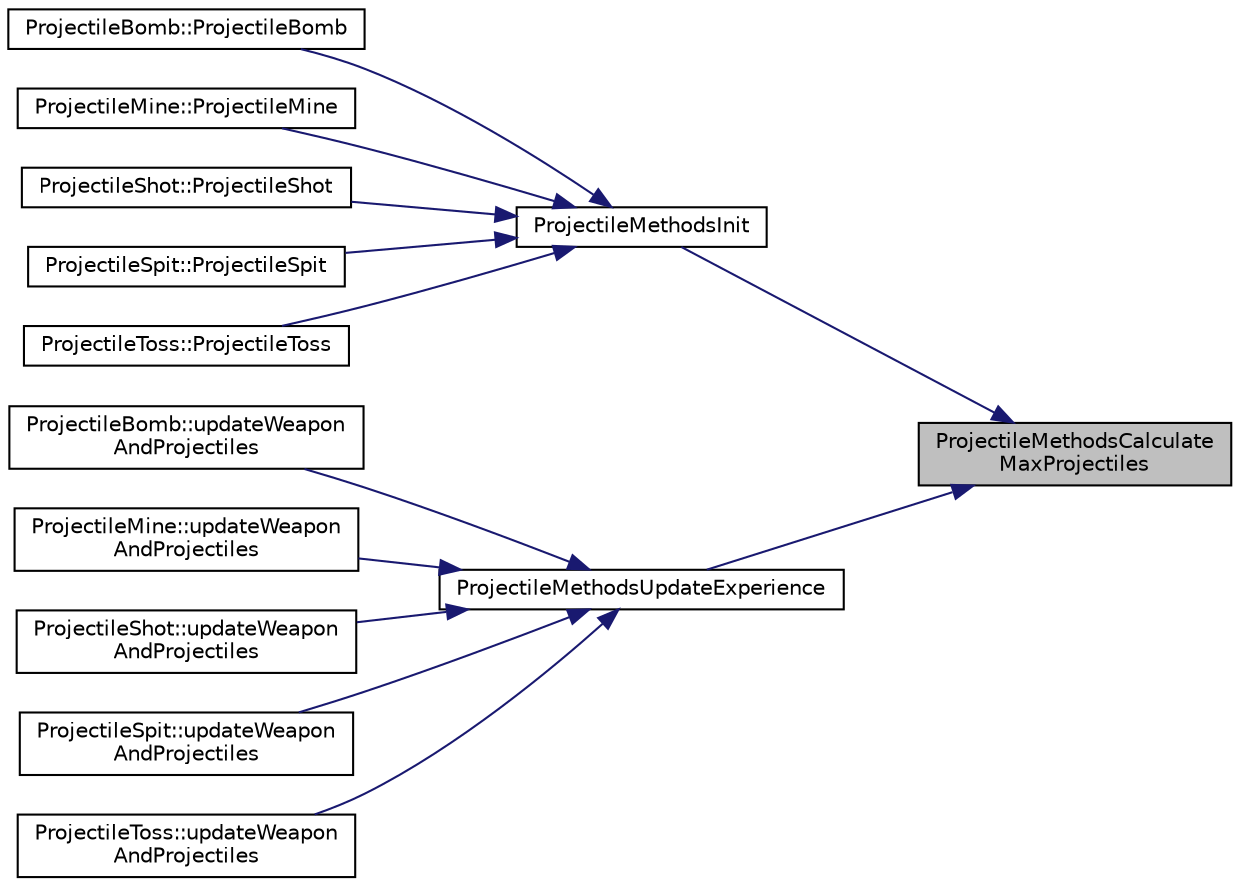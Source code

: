 digraph "ProjectileMethodsCalculateMaxProjectiles"
{
 // LATEX_PDF_SIZE
  edge [fontname="Helvetica",fontsize="10",labelfontname="Helvetica",labelfontsize="10"];
  node [fontname="Helvetica",fontsize="10",shape=record];
  rankdir="RL";
  Node1 [label="ProjectileMethodsCalculate\lMaxProjectiles",height=0.2,width=0.4,color="black", fillcolor="grey75", style="filled", fontcolor="black",tooltip="Calculates the maximum projectiles available when a level changes..."];
  Node1 -> Node2 [dir="back",color="midnightblue",fontsize="10",style="solid",fontname="Helvetica"];
  Node2 [label="ProjectileMethodsInit",height=0.2,width=0.4,color="black", fillcolor="white", style="filled",URL="$_projectile_methods_8cpp.html#a9b95167b82b23e2f117666281f2fd1fb",tooltip="Performs projectile initialization"];
  Node2 -> Node3 [dir="back",color="midnightblue",fontsize="10",style="solid",fontname="Helvetica"];
  Node3 [label="ProjectileBomb::ProjectileBomb",height=0.2,width=0.4,color="black", fillcolor="white", style="filled",URL="$class_projectile_bomb.html#abc9ef7b453cd49bc61f672eb92e3471e",tooltip="Constructor...duh /summary>"];
  Node2 -> Node4 [dir="back",color="midnightblue",fontsize="10",style="solid",fontname="Helvetica"];
  Node4 [label="ProjectileMine::ProjectileMine",height=0.2,width=0.4,color="black", fillcolor="white", style="filled",URL="$class_projectile_mine.html#a9e13c95f963ad767dca18019f2b1d6cb",tooltip="Constructor...duh /summary>"];
  Node2 -> Node5 [dir="back",color="midnightblue",fontsize="10",style="solid",fontname="Helvetica"];
  Node5 [label="ProjectileShot::ProjectileShot",height=0.2,width=0.4,color="black", fillcolor="white", style="filled",URL="$class_projectile_shot.html#affbae854acdd1f17235e7bc333d94723",tooltip="Constructor...duh /summary>"];
  Node2 -> Node6 [dir="back",color="midnightblue",fontsize="10",style="solid",fontname="Helvetica"];
  Node6 [label="ProjectileSpit::ProjectileSpit",height=0.2,width=0.4,color="black", fillcolor="white", style="filled",URL="$class_projectile_spit.html#a31d4982dde77bb88e497192fd557b2b5",tooltip="Constructor...duh /summary>"];
  Node2 -> Node7 [dir="back",color="midnightblue",fontsize="10",style="solid",fontname="Helvetica"];
  Node7 [label="ProjectileToss::ProjectileToss",height=0.2,width=0.4,color="black", fillcolor="white", style="filled",URL="$class_projectile_toss.html#a8b0051277d8000669bc95f8e7268d2aa",tooltip="Constructor...duh /summary>"];
  Node1 -> Node8 [dir="back",color="midnightblue",fontsize="10",style="solid",fontname="Helvetica"];
  Node8 [label="ProjectileMethodsUpdateExperience",height=0.2,width=0.4,color="black", fillcolor="white", style="filled",URL="$_projectile_methods_8cpp.html#a73fa18d2cd56ceb3105b249fe0884db2",tooltip=" "];
  Node8 -> Node9 [dir="back",color="midnightblue",fontsize="10",style="solid",fontname="Helvetica"];
  Node9 [label="ProjectileBomb::updateWeapon\lAndProjectiles",height=0.2,width=0.4,color="black", fillcolor="white", style="filled",URL="$class_projectile_bomb.html#abe918117ccf34398301a02d1c4377e2e",tooltip=" "];
  Node8 -> Node10 [dir="back",color="midnightblue",fontsize="10",style="solid",fontname="Helvetica"];
  Node10 [label="ProjectileMine::updateWeapon\lAndProjectiles",height=0.2,width=0.4,color="black", fillcolor="white", style="filled",URL="$class_projectile_mine.html#a8890ec139ad76c16e80dfd0e6c23147f",tooltip=" "];
  Node8 -> Node11 [dir="back",color="midnightblue",fontsize="10",style="solid",fontname="Helvetica"];
  Node11 [label="ProjectileShot::updateWeapon\lAndProjectiles",height=0.2,width=0.4,color="black", fillcolor="white", style="filled",URL="$class_projectile_shot.html#aa26b0edf058f7d229a92cec484f5fffb",tooltip=" "];
  Node8 -> Node12 [dir="back",color="midnightblue",fontsize="10",style="solid",fontname="Helvetica"];
  Node12 [label="ProjectileSpit::updateWeapon\lAndProjectiles",height=0.2,width=0.4,color="black", fillcolor="white", style="filled",URL="$class_projectile_spit.html#a88a7fe74873e33627c3fbb452e781a3f",tooltip=" "];
  Node8 -> Node13 [dir="back",color="midnightblue",fontsize="10",style="solid",fontname="Helvetica"];
  Node13 [label="ProjectileToss::updateWeapon\lAndProjectiles",height=0.2,width=0.4,color="black", fillcolor="white", style="filled",URL="$class_projectile_toss.html#abc84b6f74ed9182c5eeb77bff5e36fac",tooltip=" "];
}
